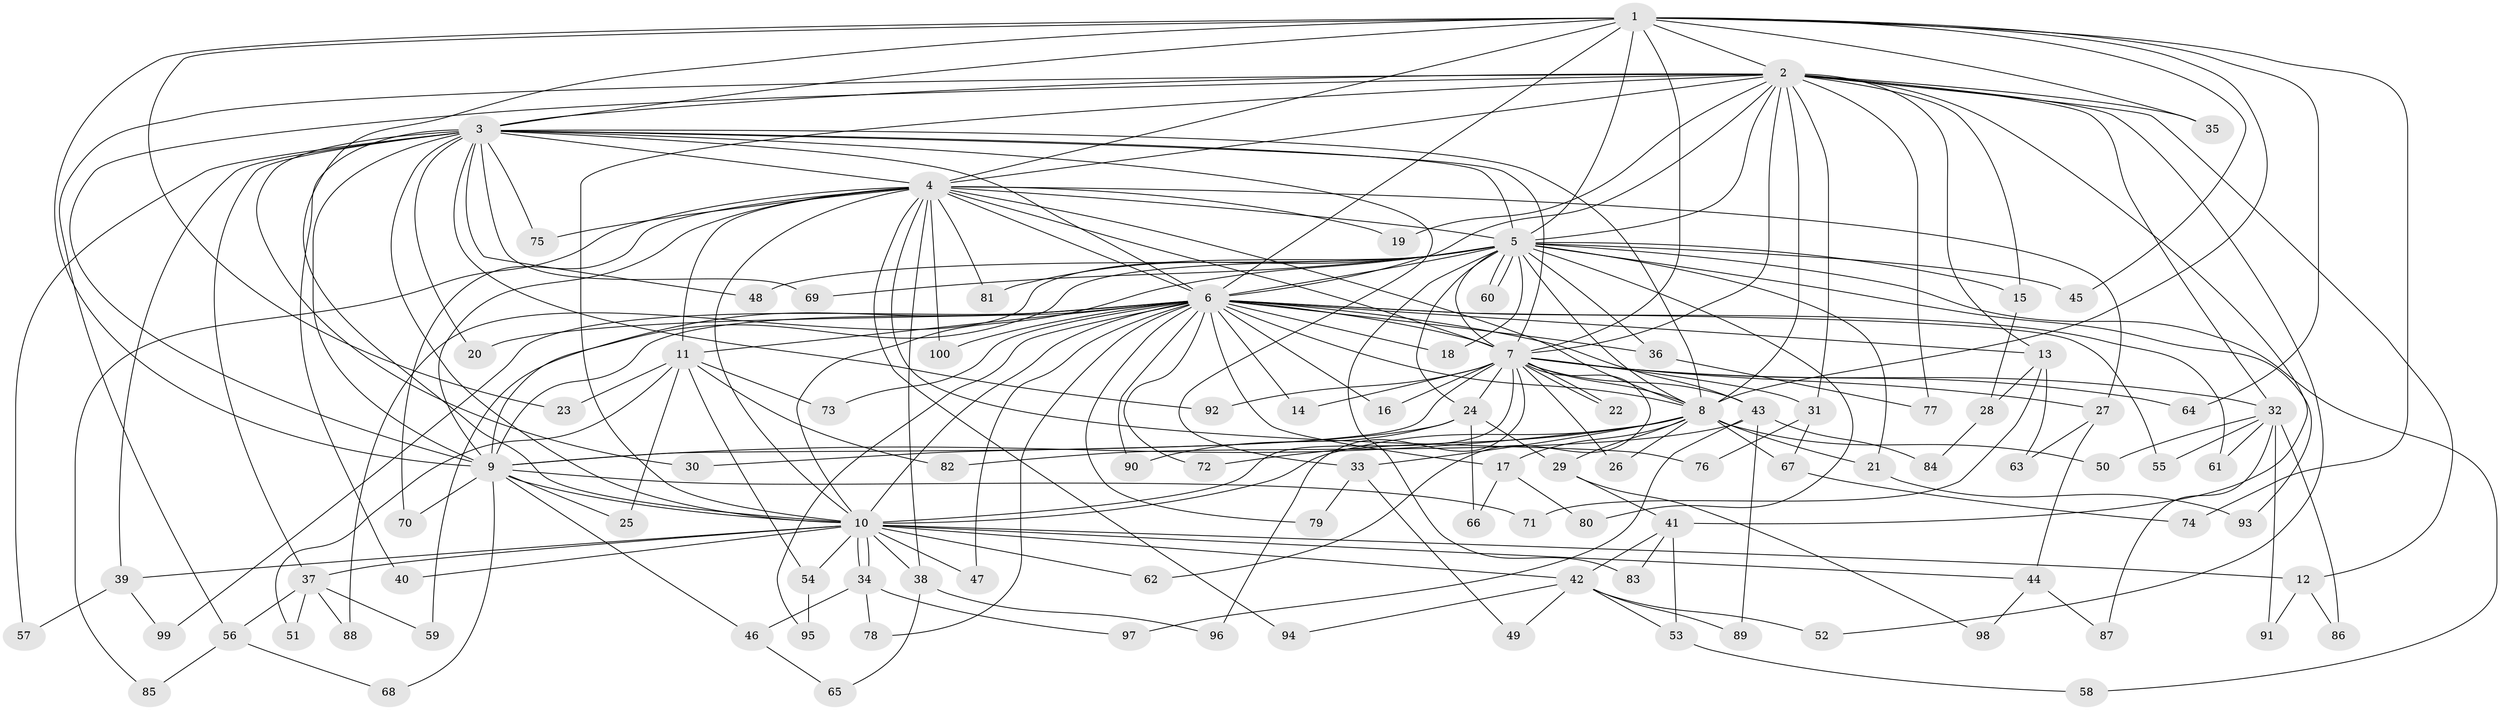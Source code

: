 // Generated by graph-tools (version 1.1) at 2025/25/03/09/25 03:25:42]
// undirected, 100 vertices, 225 edges
graph export_dot {
graph [start="1"]
  node [color=gray90,style=filled];
  1;
  2;
  3;
  4;
  5;
  6;
  7;
  8;
  9;
  10;
  11;
  12;
  13;
  14;
  15;
  16;
  17;
  18;
  19;
  20;
  21;
  22;
  23;
  24;
  25;
  26;
  27;
  28;
  29;
  30;
  31;
  32;
  33;
  34;
  35;
  36;
  37;
  38;
  39;
  40;
  41;
  42;
  43;
  44;
  45;
  46;
  47;
  48;
  49;
  50;
  51;
  52;
  53;
  54;
  55;
  56;
  57;
  58;
  59;
  60;
  61;
  62;
  63;
  64;
  65;
  66;
  67;
  68;
  69;
  70;
  71;
  72;
  73;
  74;
  75;
  76;
  77;
  78;
  79;
  80;
  81;
  82;
  83;
  84;
  85;
  86;
  87;
  88;
  89;
  90;
  91;
  92;
  93;
  94;
  95;
  96;
  97;
  98;
  99;
  100;
  1 -- 2;
  1 -- 3;
  1 -- 4;
  1 -- 5;
  1 -- 6;
  1 -- 7;
  1 -- 8;
  1 -- 9;
  1 -- 10;
  1 -- 23;
  1 -- 35;
  1 -- 45;
  1 -- 64;
  1 -- 74;
  2 -- 3;
  2 -- 4;
  2 -- 5;
  2 -- 6;
  2 -- 7;
  2 -- 8;
  2 -- 9;
  2 -- 10;
  2 -- 12;
  2 -- 13;
  2 -- 15;
  2 -- 19;
  2 -- 31;
  2 -- 32;
  2 -- 35;
  2 -- 41;
  2 -- 52;
  2 -- 56;
  2 -- 77;
  3 -- 4;
  3 -- 5;
  3 -- 6;
  3 -- 7;
  3 -- 8;
  3 -- 9;
  3 -- 10;
  3 -- 20;
  3 -- 30;
  3 -- 33;
  3 -- 37;
  3 -- 39;
  3 -- 40;
  3 -- 48;
  3 -- 57;
  3 -- 69;
  3 -- 75;
  3 -- 92;
  4 -- 5;
  4 -- 6;
  4 -- 7;
  4 -- 8;
  4 -- 9;
  4 -- 10;
  4 -- 11;
  4 -- 19;
  4 -- 27;
  4 -- 38;
  4 -- 70;
  4 -- 75;
  4 -- 76;
  4 -- 81;
  4 -- 85;
  4 -- 94;
  4 -- 100;
  5 -- 6;
  5 -- 7;
  5 -- 8;
  5 -- 9;
  5 -- 10;
  5 -- 15;
  5 -- 18;
  5 -- 21;
  5 -- 24;
  5 -- 36;
  5 -- 45;
  5 -- 48;
  5 -- 58;
  5 -- 60;
  5 -- 60;
  5 -- 69;
  5 -- 80;
  5 -- 81;
  5 -- 83;
  5 -- 88;
  5 -- 93;
  6 -- 7;
  6 -- 8;
  6 -- 9;
  6 -- 10;
  6 -- 11;
  6 -- 13;
  6 -- 14;
  6 -- 16;
  6 -- 17;
  6 -- 18;
  6 -- 20;
  6 -- 36;
  6 -- 43;
  6 -- 47;
  6 -- 55;
  6 -- 59;
  6 -- 61;
  6 -- 72;
  6 -- 73;
  6 -- 78;
  6 -- 79;
  6 -- 90;
  6 -- 95;
  6 -- 99;
  6 -- 100;
  7 -- 8;
  7 -- 9;
  7 -- 10;
  7 -- 14;
  7 -- 16;
  7 -- 22;
  7 -- 22;
  7 -- 24;
  7 -- 26;
  7 -- 27;
  7 -- 31;
  7 -- 32;
  7 -- 43;
  7 -- 62;
  7 -- 64;
  7 -- 92;
  7 -- 96;
  8 -- 9;
  8 -- 10;
  8 -- 17;
  8 -- 21;
  8 -- 26;
  8 -- 29;
  8 -- 33;
  8 -- 50;
  8 -- 67;
  8 -- 72;
  9 -- 10;
  9 -- 25;
  9 -- 46;
  9 -- 68;
  9 -- 70;
  9 -- 71;
  10 -- 12;
  10 -- 34;
  10 -- 34;
  10 -- 37;
  10 -- 38;
  10 -- 39;
  10 -- 40;
  10 -- 42;
  10 -- 44;
  10 -- 47;
  10 -- 54;
  10 -- 62;
  11 -- 23;
  11 -- 25;
  11 -- 51;
  11 -- 54;
  11 -- 73;
  11 -- 82;
  12 -- 86;
  12 -- 91;
  13 -- 28;
  13 -- 63;
  13 -- 71;
  15 -- 28;
  17 -- 66;
  17 -- 80;
  21 -- 93;
  24 -- 29;
  24 -- 30;
  24 -- 66;
  24 -- 90;
  27 -- 44;
  27 -- 63;
  28 -- 84;
  29 -- 41;
  29 -- 98;
  31 -- 67;
  31 -- 76;
  32 -- 50;
  32 -- 55;
  32 -- 61;
  32 -- 86;
  32 -- 87;
  32 -- 91;
  33 -- 49;
  33 -- 79;
  34 -- 46;
  34 -- 78;
  34 -- 97;
  36 -- 77;
  37 -- 51;
  37 -- 56;
  37 -- 59;
  37 -- 88;
  38 -- 65;
  38 -- 96;
  39 -- 57;
  39 -- 99;
  41 -- 42;
  41 -- 53;
  41 -- 83;
  42 -- 49;
  42 -- 52;
  42 -- 53;
  42 -- 89;
  42 -- 94;
  43 -- 82;
  43 -- 84;
  43 -- 89;
  43 -- 97;
  44 -- 87;
  44 -- 98;
  46 -- 65;
  53 -- 58;
  54 -- 95;
  56 -- 68;
  56 -- 85;
  67 -- 74;
}
